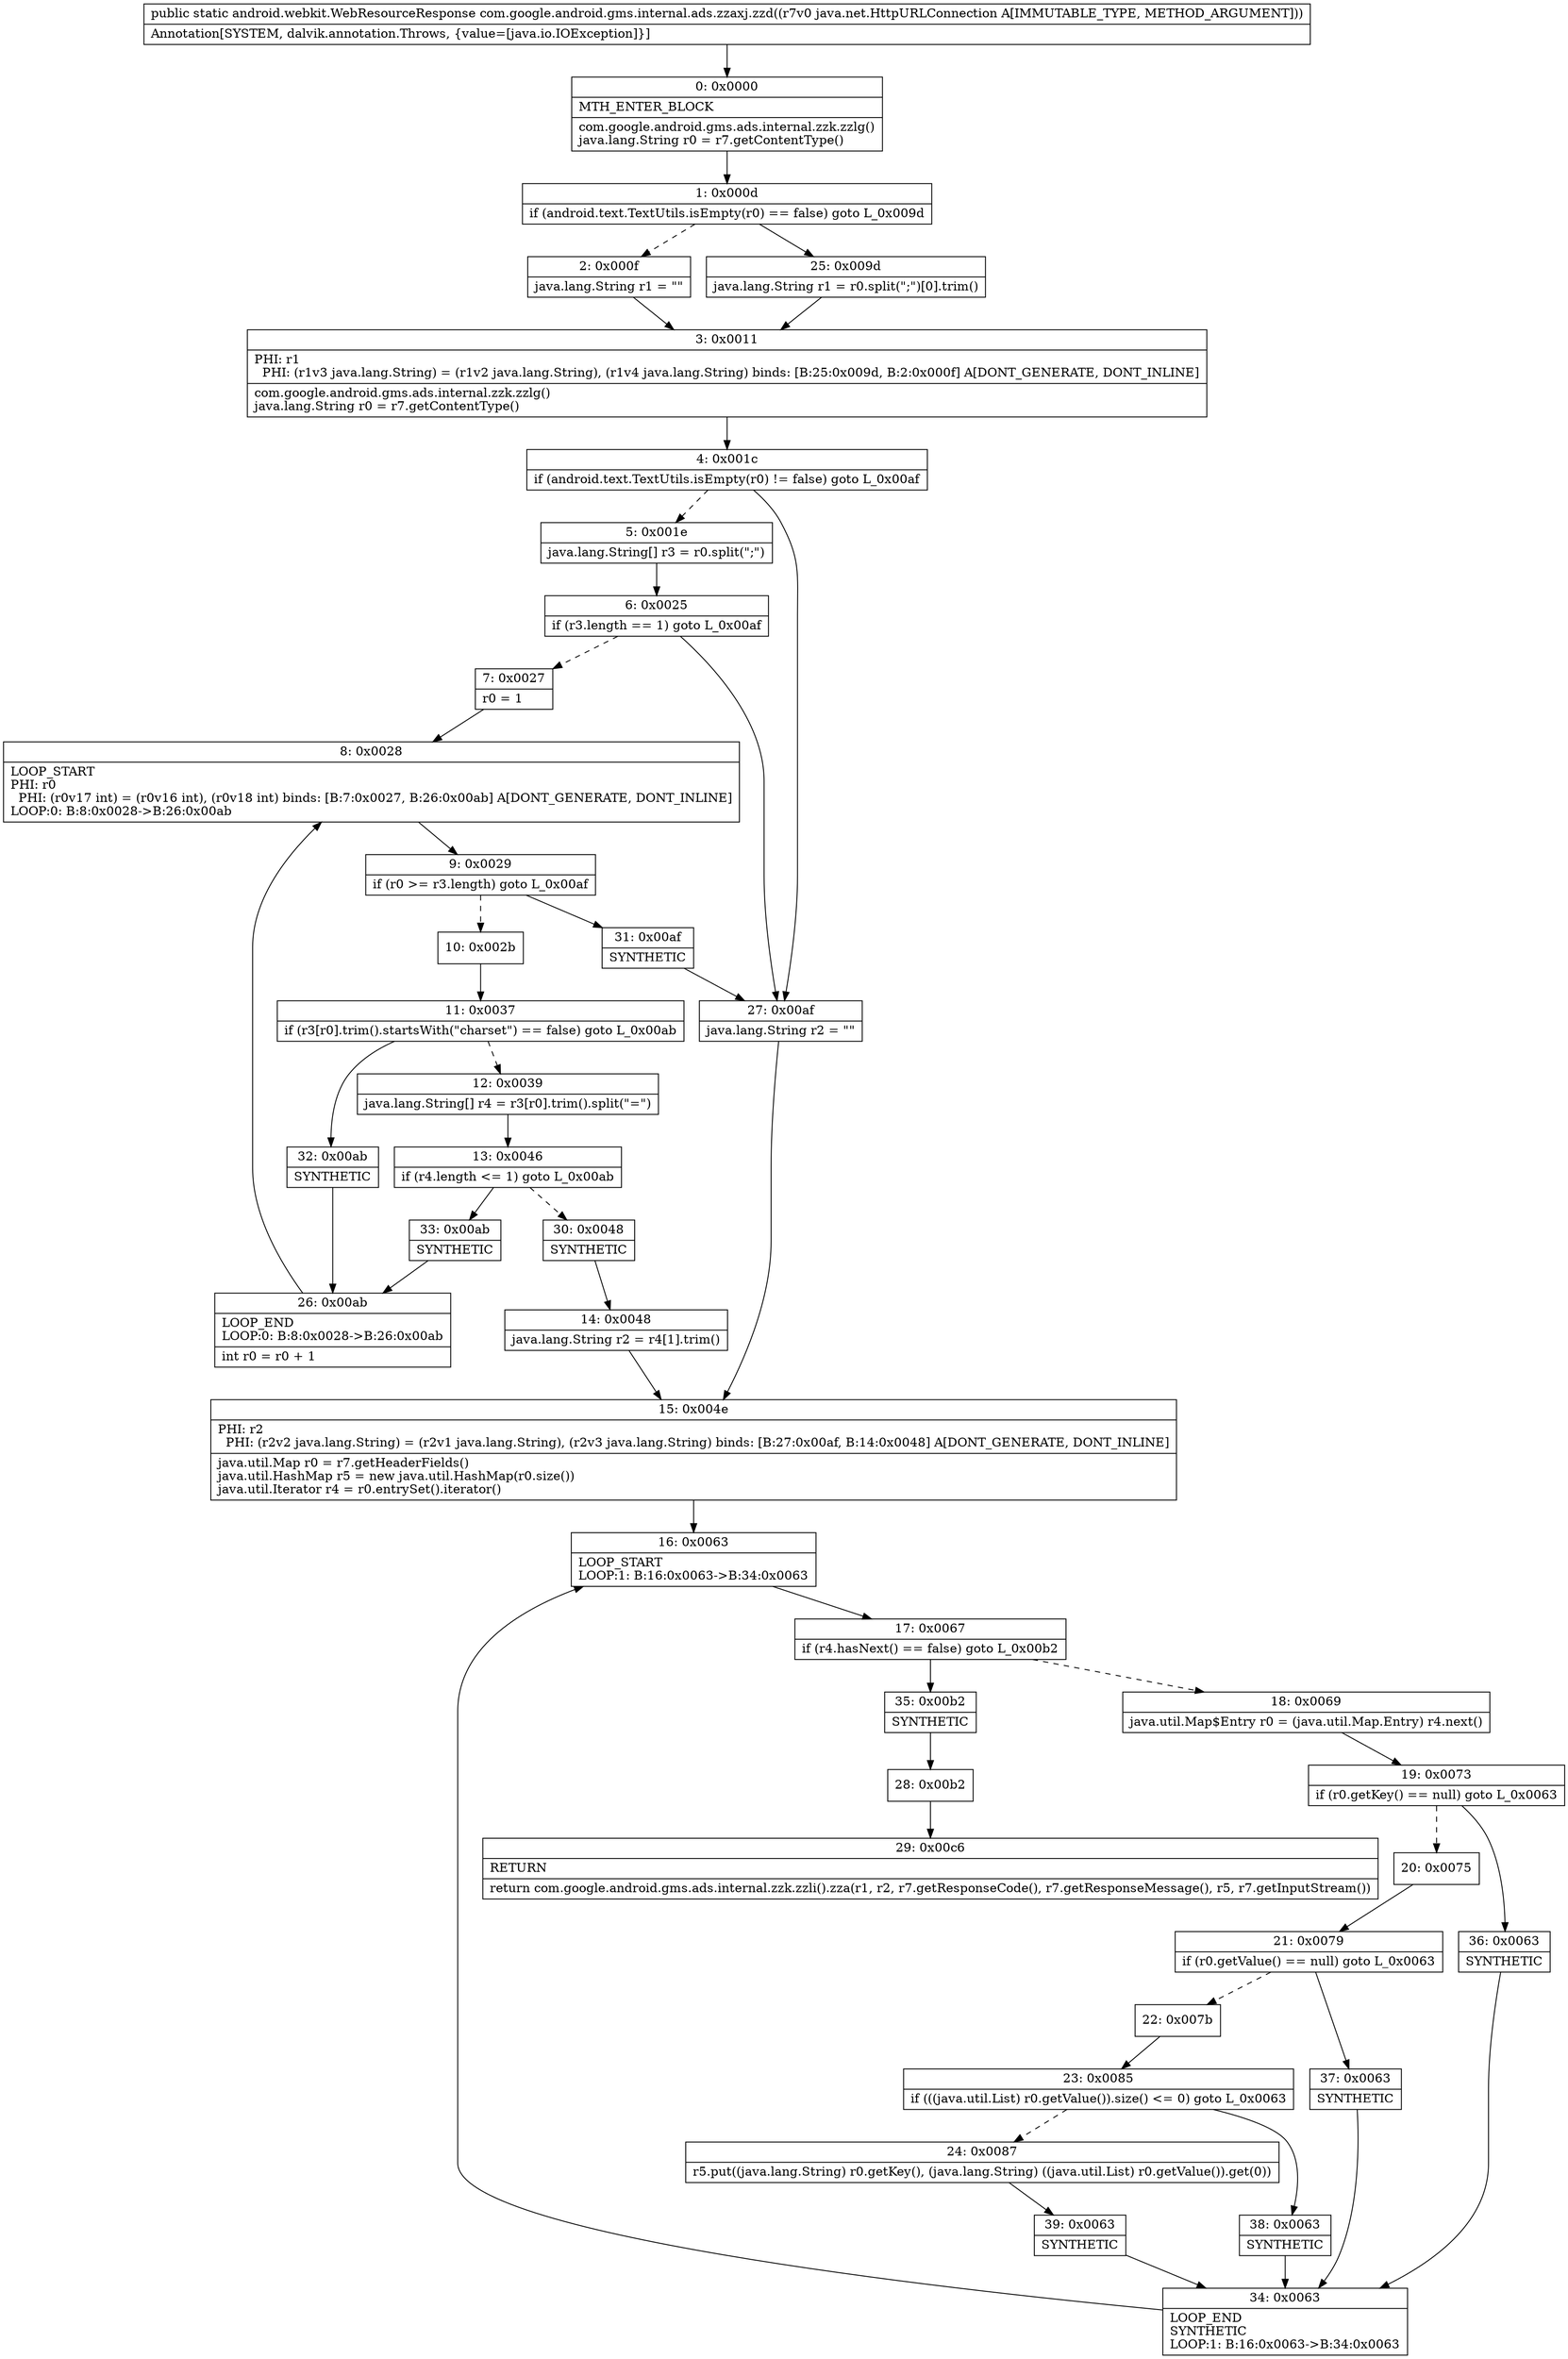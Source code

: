 digraph "CFG forcom.google.android.gms.internal.ads.zzaxj.zzd(Ljava\/net\/HttpURLConnection;)Landroid\/webkit\/WebResourceResponse;" {
Node_0 [shape=record,label="{0\:\ 0x0000|MTH_ENTER_BLOCK\l|com.google.android.gms.ads.internal.zzk.zzlg()\ljava.lang.String r0 = r7.getContentType()\l}"];
Node_1 [shape=record,label="{1\:\ 0x000d|if (android.text.TextUtils.isEmpty(r0) == false) goto L_0x009d\l}"];
Node_2 [shape=record,label="{2\:\ 0x000f|java.lang.String r1 = \"\"\l}"];
Node_3 [shape=record,label="{3\:\ 0x0011|PHI: r1 \l  PHI: (r1v3 java.lang.String) = (r1v2 java.lang.String), (r1v4 java.lang.String) binds: [B:25:0x009d, B:2:0x000f] A[DONT_GENERATE, DONT_INLINE]\l|com.google.android.gms.ads.internal.zzk.zzlg()\ljava.lang.String r0 = r7.getContentType()\l}"];
Node_4 [shape=record,label="{4\:\ 0x001c|if (android.text.TextUtils.isEmpty(r0) != false) goto L_0x00af\l}"];
Node_5 [shape=record,label="{5\:\ 0x001e|java.lang.String[] r3 = r0.split(\";\")\l}"];
Node_6 [shape=record,label="{6\:\ 0x0025|if (r3.length == 1) goto L_0x00af\l}"];
Node_7 [shape=record,label="{7\:\ 0x0027|r0 = 1\l}"];
Node_8 [shape=record,label="{8\:\ 0x0028|LOOP_START\lPHI: r0 \l  PHI: (r0v17 int) = (r0v16 int), (r0v18 int) binds: [B:7:0x0027, B:26:0x00ab] A[DONT_GENERATE, DONT_INLINE]\lLOOP:0: B:8:0x0028\-\>B:26:0x00ab\l}"];
Node_9 [shape=record,label="{9\:\ 0x0029|if (r0 \>= r3.length) goto L_0x00af\l}"];
Node_10 [shape=record,label="{10\:\ 0x002b}"];
Node_11 [shape=record,label="{11\:\ 0x0037|if (r3[r0].trim().startsWith(\"charset\") == false) goto L_0x00ab\l}"];
Node_12 [shape=record,label="{12\:\ 0x0039|java.lang.String[] r4 = r3[r0].trim().split(\"=\")\l}"];
Node_13 [shape=record,label="{13\:\ 0x0046|if (r4.length \<= 1) goto L_0x00ab\l}"];
Node_14 [shape=record,label="{14\:\ 0x0048|java.lang.String r2 = r4[1].trim()\l}"];
Node_15 [shape=record,label="{15\:\ 0x004e|PHI: r2 \l  PHI: (r2v2 java.lang.String) = (r2v1 java.lang.String), (r2v3 java.lang.String) binds: [B:27:0x00af, B:14:0x0048] A[DONT_GENERATE, DONT_INLINE]\l|java.util.Map r0 = r7.getHeaderFields()\ljava.util.HashMap r5 = new java.util.HashMap(r0.size())\ljava.util.Iterator r4 = r0.entrySet().iterator()\l}"];
Node_16 [shape=record,label="{16\:\ 0x0063|LOOP_START\lLOOP:1: B:16:0x0063\-\>B:34:0x0063\l}"];
Node_17 [shape=record,label="{17\:\ 0x0067|if (r4.hasNext() == false) goto L_0x00b2\l}"];
Node_18 [shape=record,label="{18\:\ 0x0069|java.util.Map$Entry r0 = (java.util.Map.Entry) r4.next()\l}"];
Node_19 [shape=record,label="{19\:\ 0x0073|if (r0.getKey() == null) goto L_0x0063\l}"];
Node_20 [shape=record,label="{20\:\ 0x0075}"];
Node_21 [shape=record,label="{21\:\ 0x0079|if (r0.getValue() == null) goto L_0x0063\l}"];
Node_22 [shape=record,label="{22\:\ 0x007b}"];
Node_23 [shape=record,label="{23\:\ 0x0085|if (((java.util.List) r0.getValue()).size() \<= 0) goto L_0x0063\l}"];
Node_24 [shape=record,label="{24\:\ 0x0087|r5.put((java.lang.String) r0.getKey(), (java.lang.String) ((java.util.List) r0.getValue()).get(0))\l}"];
Node_25 [shape=record,label="{25\:\ 0x009d|java.lang.String r1 = r0.split(\";\")[0].trim()\l}"];
Node_26 [shape=record,label="{26\:\ 0x00ab|LOOP_END\lLOOP:0: B:8:0x0028\-\>B:26:0x00ab\l|int r0 = r0 + 1\l}"];
Node_27 [shape=record,label="{27\:\ 0x00af|java.lang.String r2 = \"\"\l}"];
Node_28 [shape=record,label="{28\:\ 0x00b2}"];
Node_29 [shape=record,label="{29\:\ 0x00c6|RETURN\l|return com.google.android.gms.ads.internal.zzk.zzli().zza(r1, r2, r7.getResponseCode(), r7.getResponseMessage(), r5, r7.getInputStream())\l}"];
Node_30 [shape=record,label="{30\:\ 0x0048|SYNTHETIC\l}"];
Node_31 [shape=record,label="{31\:\ 0x00af|SYNTHETIC\l}"];
Node_32 [shape=record,label="{32\:\ 0x00ab|SYNTHETIC\l}"];
Node_33 [shape=record,label="{33\:\ 0x00ab|SYNTHETIC\l}"];
Node_34 [shape=record,label="{34\:\ 0x0063|LOOP_END\lSYNTHETIC\lLOOP:1: B:16:0x0063\-\>B:34:0x0063\l}"];
Node_35 [shape=record,label="{35\:\ 0x00b2|SYNTHETIC\l}"];
Node_36 [shape=record,label="{36\:\ 0x0063|SYNTHETIC\l}"];
Node_37 [shape=record,label="{37\:\ 0x0063|SYNTHETIC\l}"];
Node_38 [shape=record,label="{38\:\ 0x0063|SYNTHETIC\l}"];
Node_39 [shape=record,label="{39\:\ 0x0063|SYNTHETIC\l}"];
MethodNode[shape=record,label="{public static android.webkit.WebResourceResponse com.google.android.gms.internal.ads.zzaxj.zzd((r7v0 java.net.HttpURLConnection A[IMMUTABLE_TYPE, METHOD_ARGUMENT]))  | Annotation[SYSTEM, dalvik.annotation.Throws, \{value=[java.io.IOException]\}]\l}"];
MethodNode -> Node_0;
Node_0 -> Node_1;
Node_1 -> Node_2[style=dashed];
Node_1 -> Node_25;
Node_2 -> Node_3;
Node_3 -> Node_4;
Node_4 -> Node_5[style=dashed];
Node_4 -> Node_27;
Node_5 -> Node_6;
Node_6 -> Node_7[style=dashed];
Node_6 -> Node_27;
Node_7 -> Node_8;
Node_8 -> Node_9;
Node_9 -> Node_10[style=dashed];
Node_9 -> Node_31;
Node_10 -> Node_11;
Node_11 -> Node_12[style=dashed];
Node_11 -> Node_32;
Node_12 -> Node_13;
Node_13 -> Node_30[style=dashed];
Node_13 -> Node_33;
Node_14 -> Node_15;
Node_15 -> Node_16;
Node_16 -> Node_17;
Node_17 -> Node_18[style=dashed];
Node_17 -> Node_35;
Node_18 -> Node_19;
Node_19 -> Node_20[style=dashed];
Node_19 -> Node_36;
Node_20 -> Node_21;
Node_21 -> Node_22[style=dashed];
Node_21 -> Node_37;
Node_22 -> Node_23;
Node_23 -> Node_24[style=dashed];
Node_23 -> Node_38;
Node_24 -> Node_39;
Node_25 -> Node_3;
Node_26 -> Node_8;
Node_27 -> Node_15;
Node_28 -> Node_29;
Node_30 -> Node_14;
Node_31 -> Node_27;
Node_32 -> Node_26;
Node_33 -> Node_26;
Node_34 -> Node_16;
Node_35 -> Node_28;
Node_36 -> Node_34;
Node_37 -> Node_34;
Node_38 -> Node_34;
Node_39 -> Node_34;
}

